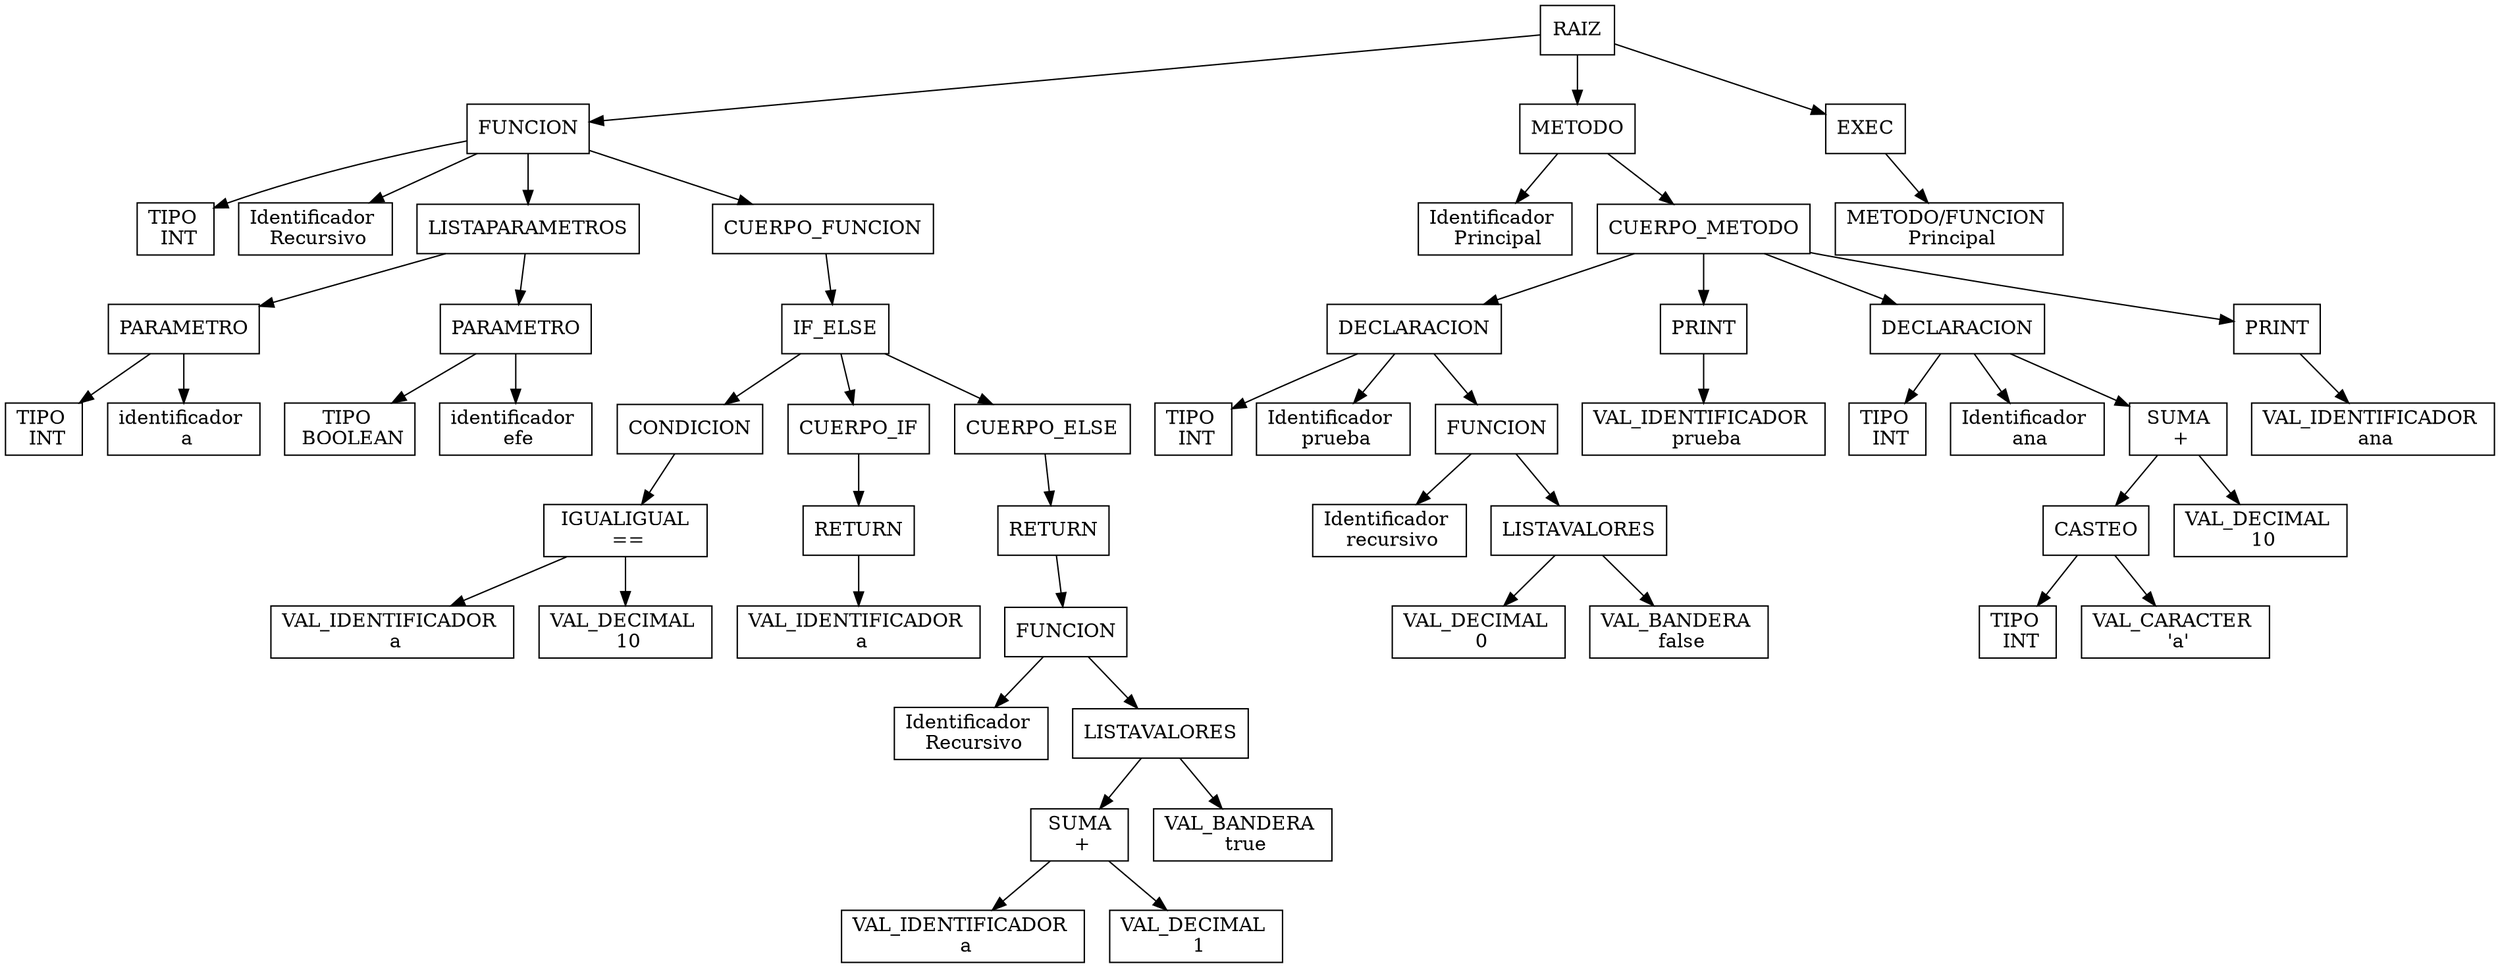 digraph G{node[shape="box"]Nodo0[label="RAIZ"];
Nodo1[label="FUNCION"];
Nodo0->Nodo1;
Nodo2[label="TIPO \n INT"];
Nodo1->Nodo2;
Nodo3[label="Identificador \n Recursivo"];
Nodo1->Nodo3;
Nodo4[label="LISTAPARAMETROS"];
Nodo1->Nodo4;
Nodo5[label="PARAMETRO"];
Nodo4->Nodo5;
Nodo6[label="TIPO \n INT"];
Nodo5->Nodo6;
Nodo7[label="identificador \n a"];
Nodo5->Nodo7;
Nodo8[label="PARAMETRO"];
Nodo4->Nodo8;
Nodo9[label="TIPO \n BOOLEAN"];
Nodo8->Nodo9;
Nodo10[label="identificador \n efe"];
Nodo8->Nodo10;
Nodo11[label="CUERPO_FUNCION"];
Nodo1->Nodo11;
Nodo12[label="IF_ELSE"];
Nodo11->Nodo12;
Nodo13[label="CONDICION"];
Nodo12->Nodo13;
Nodo14[label=" IGUALIGUAL \n =="];
Nodo13->Nodo14;
Nodo15[label="VAL_IDENTIFICADOR \n a"];
Nodo14->Nodo15;
Nodo16[label="VAL_DECIMAL \n 10"];
Nodo14->Nodo16;
Nodo17[label="CUERPO_IF"];
Nodo12->Nodo17;
Nodo18[label="RETURN"];
Nodo17->Nodo18;
Nodo19[label="VAL_IDENTIFICADOR \n a"];
Nodo18->Nodo19;
Nodo20[label="CUERPO_ELSE"];
Nodo12->Nodo20;
Nodo21[label="RETURN"];
Nodo20->Nodo21;
Nodo22[label="FUNCION"];
Nodo21->Nodo22;
Nodo23[label="Identificador \n Recursivo"];
Nodo22->Nodo23;
Nodo24[label="LISTAVALORES"];
Nodo22->Nodo24;
Nodo25[label=" SUMA \n +"];
Nodo24->Nodo25;
Nodo26[label="VAL_IDENTIFICADOR \n a"];
Nodo25->Nodo26;
Nodo27[label="VAL_DECIMAL \n 1"];
Nodo25->Nodo27;
Nodo28[label="VAL_BANDERA \n true"];
Nodo24->Nodo28;
Nodo29[label="METODO"];
Nodo0->Nodo29;
Nodo30[label="Identificador \n Principal"];
Nodo29->Nodo30;
Nodo31[label="CUERPO_METODO"];
Nodo29->Nodo31;
Nodo32[label="DECLARACION"];
Nodo31->Nodo32;
Nodo33[label="TIPO \n INT"];
Nodo32->Nodo33;
Nodo34[label="Identificador \n prueba"];
Nodo32->Nodo34;
Nodo35[label="FUNCION"];
Nodo32->Nodo35;
Nodo36[label="Identificador \n recursivo"];
Nodo35->Nodo36;
Nodo37[label="LISTAVALORES"];
Nodo35->Nodo37;
Nodo38[label="VAL_DECIMAL \n 0"];
Nodo37->Nodo38;
Nodo39[label="VAL_BANDERA \n false"];
Nodo37->Nodo39;
Nodo40[label="PRINT"];
Nodo31->Nodo40;
Nodo41[label="VAL_IDENTIFICADOR \n prueba"];
Nodo40->Nodo41;
Nodo42[label="DECLARACION"];
Nodo31->Nodo42;
Nodo43[label="TIPO \n INT"];
Nodo42->Nodo43;
Nodo44[label="Identificador \n ana"];
Nodo42->Nodo44;
Nodo45[label=" SUMA \n +"];
Nodo42->Nodo45;
Nodo46[label="CASTEO"];
Nodo45->Nodo46;
Nodo47[label="TIPO \n INT"];
Nodo46->Nodo47;
Nodo48[label="VAL_CARACTER \n 'a'"];
Nodo46->Nodo48;
Nodo49[label="VAL_DECIMAL \n 10"];
Nodo45->Nodo49;
Nodo50[label="PRINT"];
Nodo31->Nodo50;
Nodo51[label="VAL_IDENTIFICADOR \n ana"];
Nodo50->Nodo51;
Nodo52[label="EXEC"];
Nodo0->Nodo52;
Nodo53[label="METODO/FUNCION \n Principal"];
Nodo52->Nodo53;
}